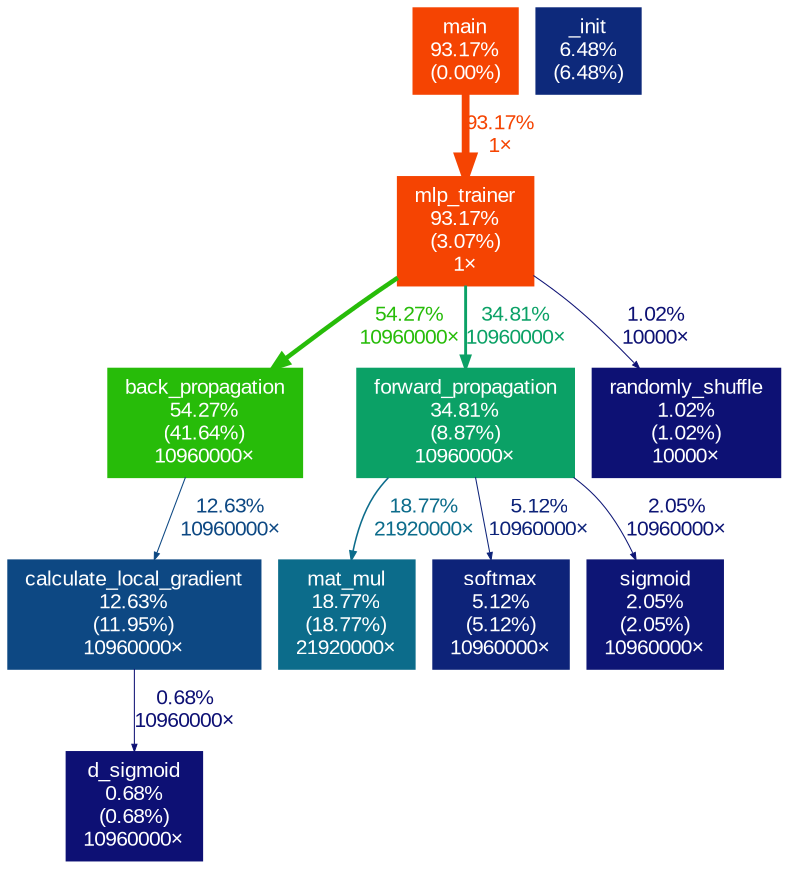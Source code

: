 digraph {
	graph [fontname=Arial, nodesep=0.125, ranksep=0.25];
	node [fontcolor=white, fontname=Arial, height=0, shape=box, style=filled, width=0];
	edge [fontname=Arial];
	1 [color="#f54402", fontcolor="#ffffff", fontsize="10.00", label="mlp_trainer\n93.17%\n(3.07%)\n1×"];
	1 -> 3 [arrowsize="0.74", color="#27bc09", fontcolor="#27bc09", fontsize="10.00", label="54.27%\n10960000×", labeldistance="2.17", penwidth="2.17"];
	1 -> 4 [arrowsize="0.59", color="#0ba166", fontcolor="#0ba166", fontsize="10.00", label="34.81%\n10960000×", labeldistance="1.39", penwidth="1.39"];
	1 -> 10 [arrowsize="0.35", color="#0d1174", fontcolor="#0d1174", fontsize="10.00", label="1.02%\n10000×", labeldistance="0.50", penwidth="0.50"];
	2 [color="#f54402", fontcolor="#ffffff", fontsize="10.00", label="main\n93.17%\n(0.00%)"];
	2 -> 1 [arrowsize="0.97", color="#f54402", fontcolor="#f54402", fontsize="10.00", label="93.17%\n1×", labeldistance="3.73", penwidth="3.73"];
	3 [color="#27bc09", fontcolor="#ffffff", fontsize="10.00", label="back_propagation\n54.27%\n(41.64%)\n10960000×"];
	3 -> 6 [arrowsize="0.36", color="#0d4883", fontcolor="#0d4883", fontsize="10.00", label="12.63%\n10960000×", labeldistance="0.51", penwidth="0.51"];
	4 [color="#0ba166", fontcolor="#ffffff", fontsize="10.00", label="forward_propagation\n34.81%\n(8.87%)\n10960000×"];
	4 -> 5 [arrowsize="0.43", color="#0c6c8b", fontcolor="#0c6c8b", fontsize="10.00", label="18.77%\n21920000×", labeldistance="0.75", penwidth="0.75"];
	4 -> 8 [arrowsize="0.35", color="#0d2379", fontcolor="#0d2379", fontsize="10.00", label="5.12%\n10960000×", labeldistance="0.50", penwidth="0.50"];
	4 -> 9 [arrowsize="0.35", color="#0d1575", fontcolor="#0d1575", fontsize="10.00", label="2.05%\n10960000×", labeldistance="0.50", penwidth="0.50"];
	5 [color="#0c6c8b", fontcolor="#ffffff", fontsize="10.00", label="mat_mul\n18.77%\n(18.77%)\n21920000×"];
	6 [color="#0d4883", fontcolor="#ffffff", fontsize="10.00", label="calculate_local_gradient\n12.63%\n(11.95%)\n10960000×"];
	6 -> 11 [arrowsize="0.35", color="#0d1074", fontcolor="#0d1074", fontsize="10.00", label="0.68%\n10960000×", labeldistance="0.50", penwidth="0.50"];
	7 [color="#0d297b", fontcolor="#ffffff", fontsize="10.00", label="_init\n6.48%\n(6.48%)"];
	8 [color="#0d2379", fontcolor="#ffffff", fontsize="10.00", label="softmax\n5.12%\n(5.12%)\n10960000×"];
	9 [color="#0d1575", fontcolor="#ffffff", fontsize="10.00", label="sigmoid\n2.05%\n(2.05%)\n10960000×"];
	10 [color="#0d1174", fontcolor="#ffffff", fontsize="10.00", label="randomly_shuffle\n1.02%\n(1.02%)\n10000×"];
	11 [color="#0d1074", fontcolor="#ffffff", fontsize="10.00", label="d_sigmoid\n0.68%\n(0.68%)\n10960000×"];
}
